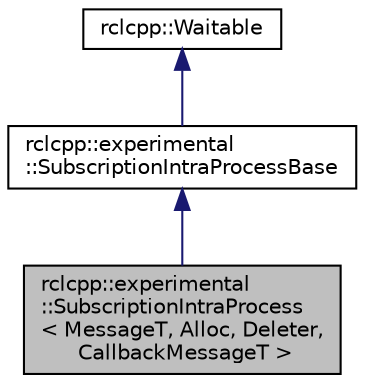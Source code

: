 digraph "rclcpp::experimental::SubscriptionIntraProcess&lt; MessageT, Alloc, Deleter, CallbackMessageT &gt;"
{
  edge [fontname="Helvetica",fontsize="10",labelfontname="Helvetica",labelfontsize="10"];
  node [fontname="Helvetica",fontsize="10",shape=record];
  Node0 [label="rclcpp::experimental\l::SubscriptionIntraProcess\l\< MessageT, Alloc, Deleter,\l CallbackMessageT \>",height=0.2,width=0.4,color="black", fillcolor="grey75", style="filled", fontcolor="black"];
  Node1 -> Node0 [dir="back",color="midnightblue",fontsize="10",style="solid",fontname="Helvetica"];
  Node1 [label="rclcpp::experimental\l::SubscriptionIntraProcessBase",height=0.2,width=0.4,color="black", fillcolor="white", style="filled",URL="$classrclcpp_1_1experimental_1_1SubscriptionIntraProcessBase.html"];
  Node2 -> Node1 [dir="back",color="midnightblue",fontsize="10",style="solid",fontname="Helvetica"];
  Node2 [label="rclcpp::Waitable",height=0.2,width=0.4,color="black", fillcolor="white", style="filled",URL="$classrclcpp_1_1Waitable.html"];
}
